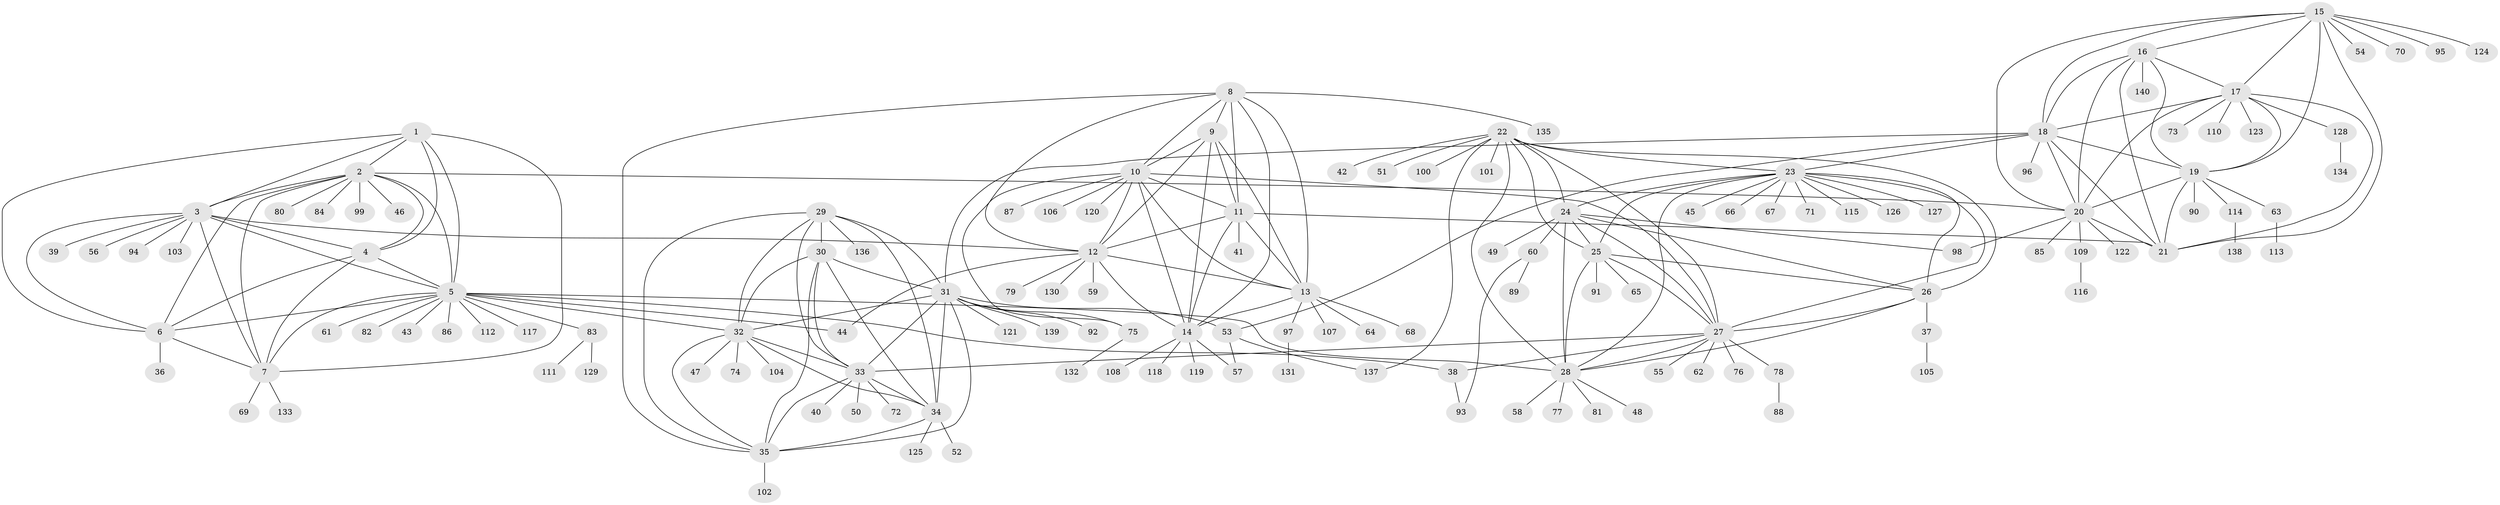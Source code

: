 // Generated by graph-tools (version 1.1) at 2025/56/03/09/25 04:56:07]
// undirected, 140 vertices, 228 edges
graph export_dot {
graph [start="1"]
  node [color=gray90,style=filled];
  1;
  2;
  3;
  4;
  5;
  6;
  7;
  8;
  9;
  10;
  11;
  12;
  13;
  14;
  15;
  16;
  17;
  18;
  19;
  20;
  21;
  22;
  23;
  24;
  25;
  26;
  27;
  28;
  29;
  30;
  31;
  32;
  33;
  34;
  35;
  36;
  37;
  38;
  39;
  40;
  41;
  42;
  43;
  44;
  45;
  46;
  47;
  48;
  49;
  50;
  51;
  52;
  53;
  54;
  55;
  56;
  57;
  58;
  59;
  60;
  61;
  62;
  63;
  64;
  65;
  66;
  67;
  68;
  69;
  70;
  71;
  72;
  73;
  74;
  75;
  76;
  77;
  78;
  79;
  80;
  81;
  82;
  83;
  84;
  85;
  86;
  87;
  88;
  89;
  90;
  91;
  92;
  93;
  94;
  95;
  96;
  97;
  98;
  99;
  100;
  101;
  102;
  103;
  104;
  105;
  106;
  107;
  108;
  109;
  110;
  111;
  112;
  113;
  114;
  115;
  116;
  117;
  118;
  119;
  120;
  121;
  122;
  123;
  124;
  125;
  126;
  127;
  128;
  129;
  130;
  131;
  132;
  133;
  134;
  135;
  136;
  137;
  138;
  139;
  140;
  1 -- 2;
  1 -- 3;
  1 -- 4;
  1 -- 5;
  1 -- 6;
  1 -- 7;
  2 -- 3;
  2 -- 4;
  2 -- 5;
  2 -- 6;
  2 -- 7;
  2 -- 20;
  2 -- 46;
  2 -- 80;
  2 -- 84;
  2 -- 99;
  3 -- 4;
  3 -- 5;
  3 -- 6;
  3 -- 7;
  3 -- 12;
  3 -- 39;
  3 -- 56;
  3 -- 94;
  3 -- 103;
  4 -- 5;
  4 -- 6;
  4 -- 7;
  5 -- 6;
  5 -- 7;
  5 -- 28;
  5 -- 32;
  5 -- 38;
  5 -- 43;
  5 -- 44;
  5 -- 61;
  5 -- 82;
  5 -- 83;
  5 -- 86;
  5 -- 112;
  5 -- 117;
  6 -- 7;
  6 -- 36;
  7 -- 69;
  7 -- 133;
  8 -- 9;
  8 -- 10;
  8 -- 11;
  8 -- 12;
  8 -- 13;
  8 -- 14;
  8 -- 35;
  8 -- 135;
  9 -- 10;
  9 -- 11;
  9 -- 12;
  9 -- 13;
  9 -- 14;
  10 -- 11;
  10 -- 12;
  10 -- 13;
  10 -- 14;
  10 -- 27;
  10 -- 75;
  10 -- 87;
  10 -- 106;
  10 -- 120;
  11 -- 12;
  11 -- 13;
  11 -- 14;
  11 -- 21;
  11 -- 41;
  12 -- 13;
  12 -- 14;
  12 -- 44;
  12 -- 59;
  12 -- 79;
  12 -- 130;
  13 -- 14;
  13 -- 64;
  13 -- 68;
  13 -- 97;
  13 -- 107;
  14 -- 57;
  14 -- 108;
  14 -- 118;
  14 -- 119;
  15 -- 16;
  15 -- 17;
  15 -- 18;
  15 -- 19;
  15 -- 20;
  15 -- 21;
  15 -- 54;
  15 -- 70;
  15 -- 95;
  15 -- 124;
  16 -- 17;
  16 -- 18;
  16 -- 19;
  16 -- 20;
  16 -- 21;
  16 -- 140;
  17 -- 18;
  17 -- 19;
  17 -- 20;
  17 -- 21;
  17 -- 73;
  17 -- 110;
  17 -- 123;
  17 -- 128;
  18 -- 19;
  18 -- 20;
  18 -- 21;
  18 -- 23;
  18 -- 31;
  18 -- 53;
  18 -- 96;
  19 -- 20;
  19 -- 21;
  19 -- 63;
  19 -- 90;
  19 -- 114;
  20 -- 21;
  20 -- 85;
  20 -- 98;
  20 -- 109;
  20 -- 122;
  22 -- 23;
  22 -- 24;
  22 -- 25;
  22 -- 26;
  22 -- 27;
  22 -- 28;
  22 -- 42;
  22 -- 51;
  22 -- 100;
  22 -- 101;
  22 -- 137;
  23 -- 24;
  23 -- 25;
  23 -- 26;
  23 -- 27;
  23 -- 28;
  23 -- 45;
  23 -- 66;
  23 -- 67;
  23 -- 71;
  23 -- 115;
  23 -- 126;
  23 -- 127;
  24 -- 25;
  24 -- 26;
  24 -- 27;
  24 -- 28;
  24 -- 49;
  24 -- 60;
  24 -- 98;
  25 -- 26;
  25 -- 27;
  25 -- 28;
  25 -- 65;
  25 -- 91;
  26 -- 27;
  26 -- 28;
  26 -- 37;
  27 -- 28;
  27 -- 33;
  27 -- 38;
  27 -- 55;
  27 -- 62;
  27 -- 76;
  27 -- 78;
  28 -- 48;
  28 -- 58;
  28 -- 77;
  28 -- 81;
  29 -- 30;
  29 -- 31;
  29 -- 32;
  29 -- 33;
  29 -- 34;
  29 -- 35;
  29 -- 136;
  30 -- 31;
  30 -- 32;
  30 -- 33;
  30 -- 34;
  30 -- 35;
  31 -- 32;
  31 -- 33;
  31 -- 34;
  31 -- 35;
  31 -- 53;
  31 -- 75;
  31 -- 92;
  31 -- 121;
  31 -- 139;
  32 -- 33;
  32 -- 34;
  32 -- 35;
  32 -- 47;
  32 -- 74;
  32 -- 104;
  33 -- 34;
  33 -- 35;
  33 -- 40;
  33 -- 50;
  33 -- 72;
  34 -- 35;
  34 -- 52;
  34 -- 125;
  35 -- 102;
  37 -- 105;
  38 -- 93;
  53 -- 57;
  53 -- 137;
  60 -- 89;
  60 -- 93;
  63 -- 113;
  75 -- 132;
  78 -- 88;
  83 -- 111;
  83 -- 129;
  97 -- 131;
  109 -- 116;
  114 -- 138;
  128 -- 134;
}
